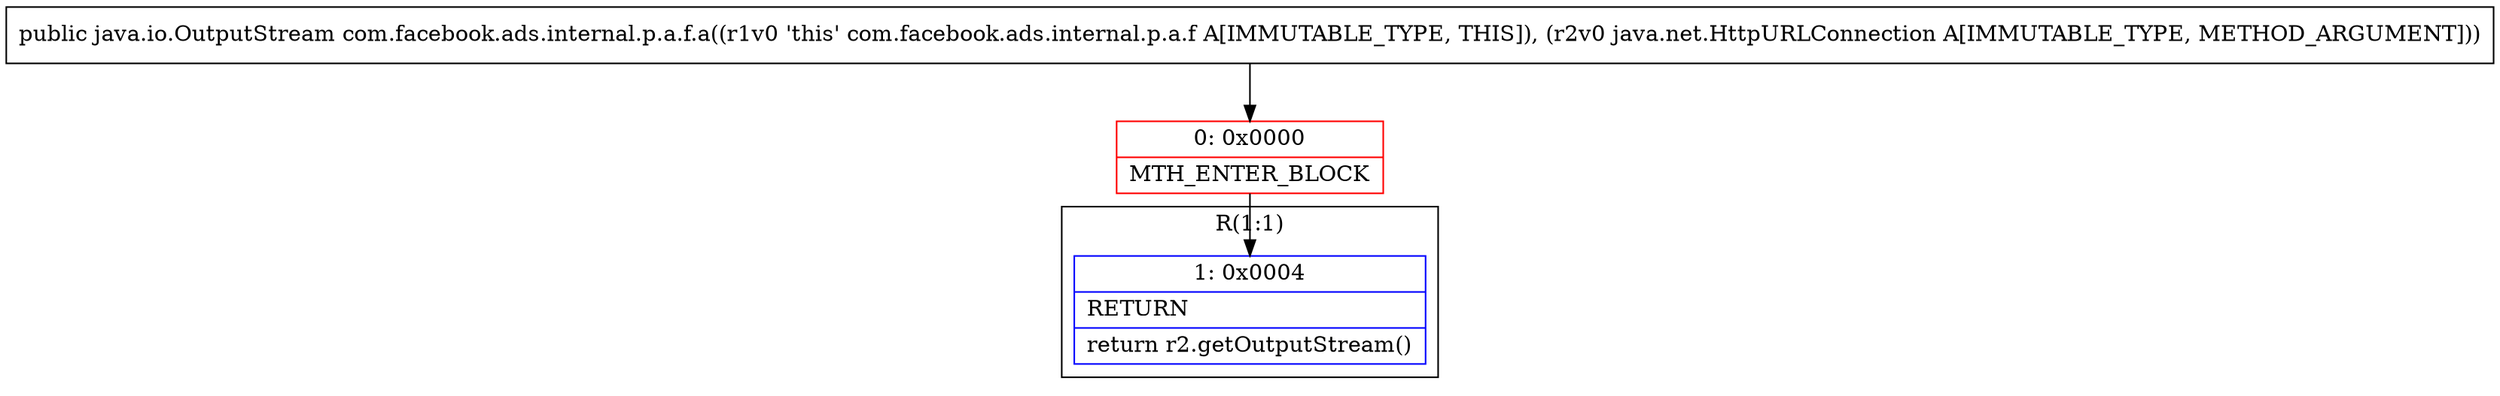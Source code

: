 digraph "CFG forcom.facebook.ads.internal.p.a.f.a(Ljava\/net\/HttpURLConnection;)Ljava\/io\/OutputStream;" {
subgraph cluster_Region_390101249 {
label = "R(1:1)";
node [shape=record,color=blue];
Node_1 [shape=record,label="{1\:\ 0x0004|RETURN\l|return r2.getOutputStream()\l}"];
}
Node_0 [shape=record,color=red,label="{0\:\ 0x0000|MTH_ENTER_BLOCK\l}"];
MethodNode[shape=record,label="{public java.io.OutputStream com.facebook.ads.internal.p.a.f.a((r1v0 'this' com.facebook.ads.internal.p.a.f A[IMMUTABLE_TYPE, THIS]), (r2v0 java.net.HttpURLConnection A[IMMUTABLE_TYPE, METHOD_ARGUMENT])) }"];
MethodNode -> Node_0;
Node_0 -> Node_1;
}

